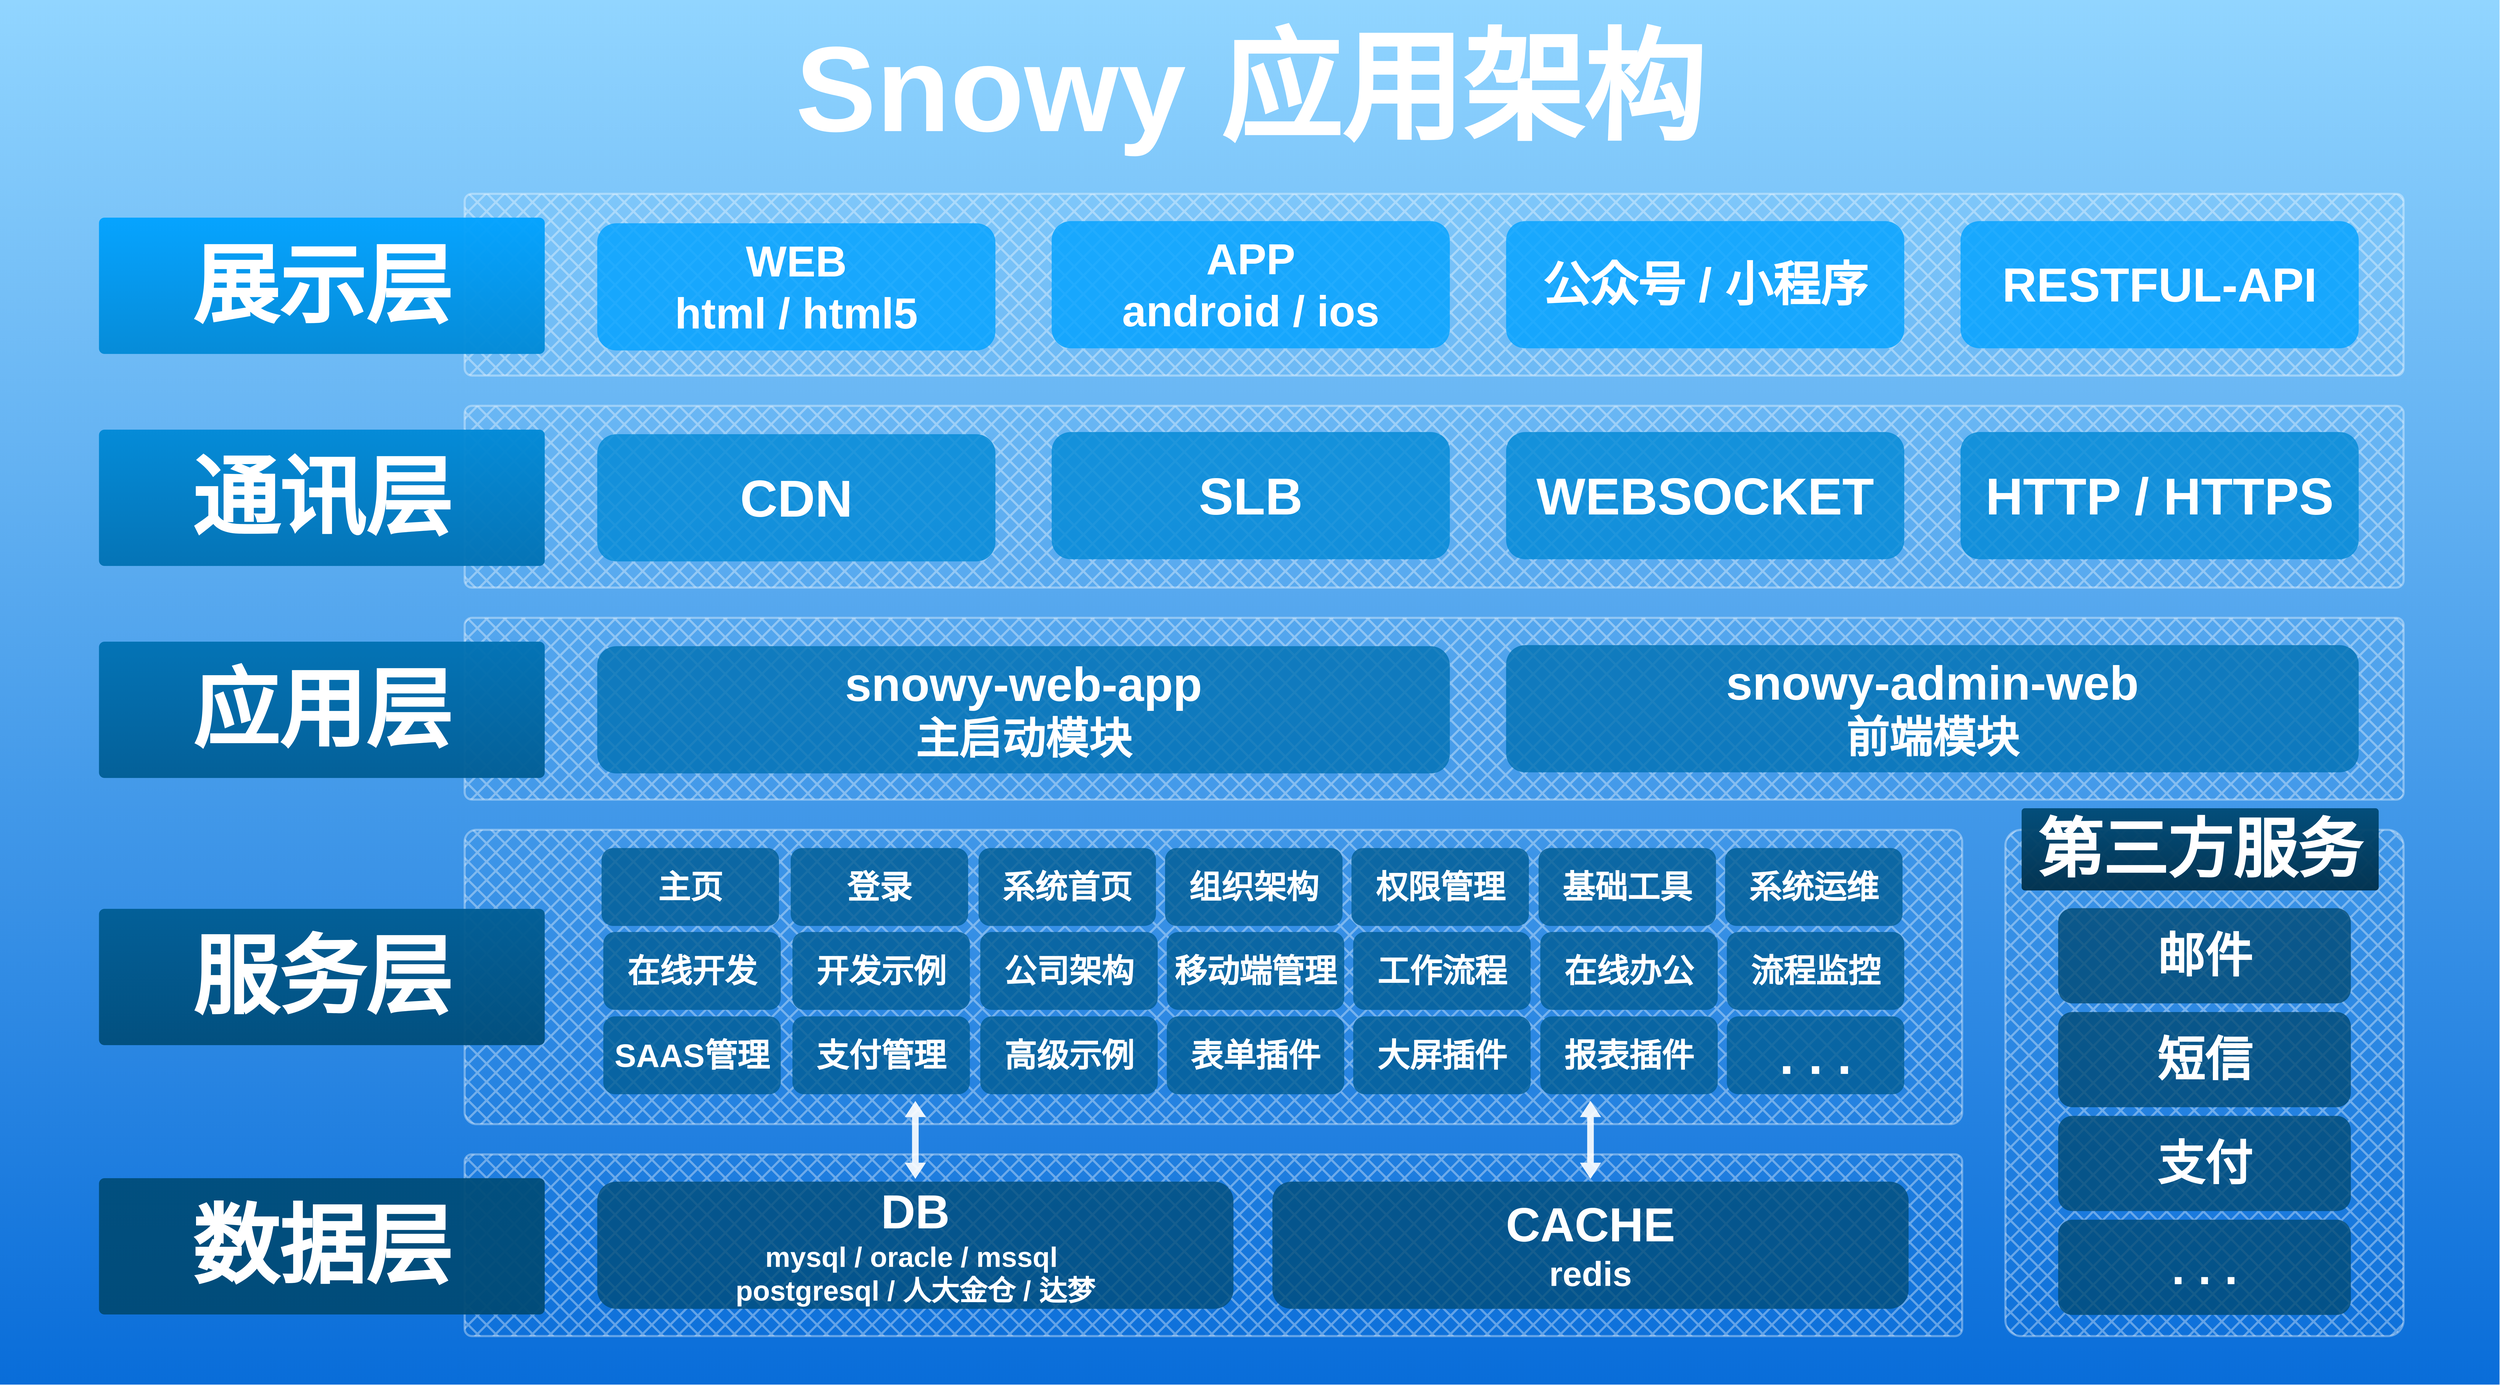 <mxfile version="20.8.16" type="device"><diagram name="第 1 页" id="Kx8VIuU5H8zVZk4iBe6g"><mxGraphModel dx="3947" dy="4696" grid="1" gridSize="10" guides="1" tooltips="1" connect="1" arrows="1" fold="1" page="1" pageScale="1" pageWidth="827" pageHeight="1169" background="none" math="0" shadow="0"><root><mxCell id="0"/><mxCell id="1" parent="0"/><mxCell id="4Srfthnc1ipONNGXLUVX-5" value="" style="rounded=0;whiteSpace=wrap;html=1;fontSize=70;fillColor=#91d5ff;gradientColor=#096dd9;strokeColor=none;gradientDirection=south;fillStyle=zigzag-line;aspect=fixed;" parent="1" vertex="1"><mxGeometry x="-430.0" y="170" width="5775.38" height="3200" as="geometry"/></mxCell><mxCell id="FLzds0h-Em5p2aTKlsyB-1" value="" style="rounded=1;whiteSpace=wrap;html=1;fillStyle=cross-hatch;strokeColor=#FFFFFF;fontFamily=Helvetica;fontSize=70;fontColor=#333333;fillColor=#FFFFFF;gradientDirection=north;strokeWidth=5;glass=0;shadow=0;arcSize=4;flipV=1;gradientColor=none;opacity=35;" parent="1" vertex="1"><mxGeometry x="643.69" y="618" width="4480" height="420" as="geometry"/></mxCell><mxCell id="4Srfthnc1ipONNGXLUVX-15" value="&lt;font style=&quot;&quot;&gt;&lt;b style=&quot;&quot;&gt;&lt;font style=&quot;&quot;&gt;&lt;font color=&quot;#ffffff&quot; style=&quot;font-size: 280px;&quot;&gt;Snowy 应用架构&lt;/font&gt;&lt;/font&gt;&lt;/b&gt;&lt;/font&gt;" style="text;html=1;strokeColor=none;fillColor=none;align=center;verticalAlign=middle;whiteSpace=wrap;rounded=0;perimeterSpacing=1;strokeWidth=5;fillStyle=zigzag-line;gradientColor=none;gradientDirection=north;" parent="1" vertex="1"><mxGeometry x="1336.75" y="230" width="2241.88" height="290" as="geometry"/></mxCell><mxCell id="4Srfthnc1ipONNGXLUVX-13" value="&lt;b&gt;&lt;font style=&quot;font-size: 200px;&quot;&gt;展示层&lt;/font&gt;&lt;/b&gt;" style="rounded=1;whiteSpace=wrap;html=1;fillStyle=auto;strokeColor=none;fontFamily=Helvetica;fontSize=70;fontColor=#ffffff;fillColor=#00A2FF;gradientDirection=north;strokeWidth=3;glass=0;shadow=0;arcSize=4;flipV=1;gradientColor=#0089D6;opacity=95;" parent="1" vertex="1"><mxGeometry x="-201.31" y="673" width="1030" height="315" as="geometry"/></mxCell><mxCell id="FLzds0h-Em5p2aTKlsyB-4" value="" style="rounded=1;whiteSpace=wrap;html=1;fillStyle=cross-hatch;strokeColor=#FFFFFF;fontFamily=Helvetica;fontSize=70;fontColor=#333333;fillColor=#FFFFFF;gradientDirection=north;strokeWidth=5;glass=0;shadow=0;arcSize=4;flipV=1;gradientColor=none;opacity=35;" parent="1" vertex="1"><mxGeometry x="643.69" y="1108" width="4480" height="420" as="geometry"/></mxCell><mxCell id="FLzds0h-Em5p2aTKlsyB-5" value="&lt;b&gt;&lt;font style=&quot;font-size: 200px;&quot;&gt;通讯层&lt;/font&gt;&lt;/b&gt;" style="rounded=1;whiteSpace=wrap;html=1;fillStyle=auto;strokeColor=none;fontFamily=Helvetica;fontSize=70;fontColor=#ffffff;fillColor=#0089D6;gradientDirection=north;strokeWidth=3;glass=0;shadow=0;arcSize=4;flipV=1;gradientColor=#0071B3;opacity=95;" parent="1" vertex="1"><mxGeometry x="-201.31" y="1163" width="1030" height="315" as="geometry"/></mxCell><mxCell id="FLzds0h-Em5p2aTKlsyB-6" value="" style="rounded=1;whiteSpace=wrap;html=1;fillStyle=cross-hatch;strokeColor=#FFFFFF;fontFamily=Helvetica;fontSize=70;fontColor=#333333;fillColor=#FFFFFF;gradientDirection=north;strokeWidth=5;glass=0;shadow=0;arcSize=4;flipV=1;gradientColor=none;opacity=35;" parent="1" vertex="1"><mxGeometry x="643.69" y="1598" width="4480" height="420" as="geometry"/></mxCell><mxCell id="FLzds0h-Em5p2aTKlsyB-7" value="&lt;b&gt;&lt;font style=&quot;font-size: 200px;&quot;&gt;应用层&lt;/font&gt;&lt;/b&gt;" style="rounded=1;whiteSpace=wrap;html=1;fillStyle=auto;strokeColor=none;fontFamily=Helvetica;fontSize=70;fontColor=#ffffff;fillColor=#0071B3;gradientDirection=north;strokeWidth=3;glass=0;shadow=0;arcSize=4;flipV=1;gradientColor=#005D94;opacity=95;" parent="1" vertex="1"><mxGeometry x="-201.31" y="1653" width="1030" height="315" as="geometry"/></mxCell><mxCell id="FLzds0h-Em5p2aTKlsyB-8" value="" style="rounded=1;whiteSpace=wrap;html=1;fillStyle=cross-hatch;strokeColor=#FFFFFF;fontFamily=Helvetica;fontSize=70;fontColor=#333333;fillColor=#FFFFFF;gradientDirection=north;strokeWidth=5;glass=0;shadow=0;arcSize=4;flipV=1;gradientColor=none;opacity=35;" parent="1" vertex="1"><mxGeometry x="643.69" y="2088" width="3460" height="680" as="geometry"/></mxCell><mxCell id="FLzds0h-Em5p2aTKlsyB-9" value="&lt;b&gt;&lt;font style=&quot;font-size: 200px;&quot;&gt;服务层&lt;/font&gt;&lt;/b&gt;" style="rounded=1;whiteSpace=wrap;html=1;fillStyle=auto;strokeColor=none;fontFamily=Helvetica;fontSize=70;fontColor=#ffffff;fillColor=#005D94;gradientDirection=north;strokeWidth=3;glass=0;shadow=0;arcSize=4;flipV=1;gradientColor=#004D7A;opacity=95;" parent="1" vertex="1"><mxGeometry x="-201.31" y="2270.5" width="1030" height="315" as="geometry"/></mxCell><mxCell id="FLzds0h-Em5p2aTKlsyB-10" value="" style="rounded=1;whiteSpace=wrap;html=1;fillStyle=cross-hatch;strokeColor=#FFFFFF;fontFamily=Helvetica;fontSize=70;fontColor=#333333;fillColor=#FFFFFF;gradientDirection=north;strokeWidth=5;glass=0;shadow=0;arcSize=4;flipV=1;gradientColor=none;opacity=35;" parent="1" vertex="1"><mxGeometry x="643.69" y="2838" width="3460" height="420" as="geometry"/></mxCell><mxCell id="FLzds0h-Em5p2aTKlsyB-11" value="&lt;b&gt;&lt;font style=&quot;font-size: 200px;&quot;&gt;数据层&lt;/font&gt;&lt;/b&gt;" style="rounded=1;whiteSpace=wrap;html=1;fillStyle=auto;strokeColor=none;fontFamily=Helvetica;fontSize=70;fontColor=#ffffff;fillColor=#004D7A;gradientDirection=north;strokeWidth=3;glass=0;shadow=0;arcSize=4;flipV=1;gradientColor=#004A75;opacity=95;" parent="1" vertex="1"><mxGeometry x="-201.31" y="2893" width="1030" height="315" as="geometry"/></mxCell><mxCell id="FLzds0h-Em5p2aTKlsyB-12" value="" style="rounded=1;whiteSpace=wrap;html=1;fillStyle=cross-hatch;strokeColor=#FFFFFF;fontFamily=Helvetica;fontSize=70;fontColor=#333333;fillColor=#FFFFFF;gradientDirection=north;strokeWidth=5;glass=0;shadow=0;arcSize=4;flipV=1;gradientColor=none;opacity=35;" parent="1" vertex="1"><mxGeometry x="4203.69" y="2088" width="920" height="1170" as="geometry"/></mxCell><mxCell id="FLzds0h-Em5p2aTKlsyB-13" value="&lt;b&gt;&lt;font style=&quot;font-size: 150px;&quot;&gt;第三方服务&lt;/font&gt;&lt;/b&gt;" style="rounded=1;whiteSpace=wrap;html=1;fillStyle=auto;strokeColor=none;fontFamily=Helvetica;fontSize=70;fontColor=#ffffff;fillColor=#004A75;gradientDirection=north;strokeWidth=3;glass=0;shadow=0;arcSize=4;flipV=1;gradientColor=#002F4A;opacity=95;" parent="1" vertex="1"><mxGeometry x="4241.19" y="2038" width="825" height="190" as="geometry"/></mxCell><mxCell id="IisdGV5goiB8E4fgq-Qt-1" value="&lt;h1&gt;&lt;b&gt;&lt;font style=&quot;font-size: 120px;&quot;&gt;CDN&lt;/font&gt;&lt;/b&gt;&lt;/h1&gt;" style="rounded=1;whiteSpace=wrap;html=1;fillColor=#0089D6;strokeColor=none;fontColor=#ffffff;strokeWidth=6;perimeterSpacing=0;dashed=1;dashPattern=1 1;opacity=80;" parent="1" vertex="1"><mxGeometry x="950" y="1173.5" width="920" height="294" as="geometry"/></mxCell><mxCell id="IisdGV5goiB8E4fgq-Qt-3" value="&lt;h1&gt;&lt;span&gt;&lt;font style=&quot;font-size: 120px;&quot;&gt;SLB&lt;/font&gt;&lt;/span&gt;&lt;/h1&gt;" style="rounded=1;whiteSpace=wrap;html=1;fillColor=#0089D6;strokeColor=none;fontColor=#ffffff;strokeWidth=6;perimeterSpacing=0;dashed=1;dashPattern=1 1;fontStyle=1;opacity=80;" parent="1" vertex="1"><mxGeometry x="2000" y="1168.5" width="920" height="294" as="geometry"/></mxCell><mxCell id="IisdGV5goiB8E4fgq-Qt-4" value="&lt;h1&gt;&lt;b&gt;&lt;font style=&quot;font-size: 120px;&quot;&gt;WEBSOCKET&lt;/font&gt;&lt;/b&gt;&lt;/h1&gt;" style="rounded=1;whiteSpace=wrap;html=1;fillColor=#0089D6;strokeColor=none;fontColor=#ffffff;strokeWidth=6;perimeterSpacing=0;dashed=1;dashPattern=1 1;opacity=80;" parent="1" vertex="1"><mxGeometry x="3050" y="1168.5" width="920" height="294" as="geometry"/></mxCell><mxCell id="IisdGV5goiB8E4fgq-Qt-5" value="&lt;h1&gt;&lt;b&gt;&lt;font style=&quot;font-size: 120px;&quot;&gt;HTTP / HTTPS&lt;/font&gt;&lt;/b&gt;&lt;/h1&gt;" style="rounded=1;whiteSpace=wrap;html=1;fillColor=#0089D6;strokeColor=none;fontColor=#ffffff;strokeWidth=6;perimeterSpacing=0;dashed=1;dashPattern=1 1;opacity=80;" parent="1" vertex="1"><mxGeometry x="4100" y="1168.5" width="920" height="294" as="geometry"/></mxCell><mxCell id="IisdGV5goiB8E4fgq-Qt-7" value="&lt;h2 style=&quot;font-size: 100px;&quot;&gt;&lt;b style=&quot;&quot;&gt;&lt;font style=&quot;font-size: 100px;&quot;&gt;WEB&lt;br&gt;&lt;/font&gt;&lt;/b&gt;&lt;b style=&quot;&quot;&gt;&lt;font style=&quot;font-size: 100px;&quot;&gt;html / html5&lt;/font&gt;&lt;/b&gt;&lt;/h2&gt;" style="rounded=1;whiteSpace=wrap;html=1;fillColor=#00A2FF;strokeColor=none;fontColor=#ffffff;strokeWidth=6;perimeterSpacing=0;dashed=1;dashPattern=1 1;opacity=80;" parent="1" vertex="1"><mxGeometry x="950" y="686" width="920" height="294" as="geometry"/></mxCell><mxCell id="IisdGV5goiB8E4fgq-Qt-8" value="&lt;h2 style=&quot;font-size: 100px;&quot;&gt;&lt;font style=&quot;font-size: 100px;&quot;&gt;APP&lt;br&gt;&lt;/font&gt;&lt;font style=&quot;font-size: 100px;&quot;&gt;android / ios&lt;/font&gt;&lt;/h2&gt;" style="rounded=1;whiteSpace=wrap;html=1;fillColor=#00A2FF;strokeColor=none;fontColor=#ffffff;strokeWidth=6;perimeterSpacing=0;dashed=1;dashPattern=1 1;fontStyle=1;opacity=80;" parent="1" vertex="1"><mxGeometry x="2000" y="681" width="920" height="294" as="geometry"/></mxCell><mxCell id="IisdGV5goiB8E4fgq-Qt-9" value="&lt;h2&gt;&lt;b&gt;&lt;font style=&quot;font-size: 110px;&quot;&gt;公众号 / 小程序&lt;/font&gt;&lt;/b&gt;&lt;/h2&gt;" style="rounded=1;whiteSpace=wrap;html=1;fillColor=#00A2FF;strokeColor=none;fontColor=#ffffff;strokeWidth=6;perimeterSpacing=0;dashed=1;dashPattern=1 1;opacity=80;" parent="1" vertex="1"><mxGeometry x="3050" y="681" width="920" height="294" as="geometry"/></mxCell><mxCell id="IisdGV5goiB8E4fgq-Qt-10" value="&lt;h2&gt;&lt;b&gt;&lt;font style=&quot;font-size: 110px;&quot;&gt;RESTFUL-API&lt;/font&gt;&lt;/b&gt;&lt;/h2&gt;" style="rounded=1;whiteSpace=wrap;html=1;fillColor=#00A2FF;strokeColor=none;fontColor=#ffffff;strokeWidth=6;perimeterSpacing=0;dashed=1;dashPattern=1 1;opacity=80;" parent="1" vertex="1"><mxGeometry x="4100" y="681" width="920" height="294" as="geometry"/></mxCell><mxCell id="IisdGV5goiB8E4fgq-Qt-13" value="&lt;h2 style=&quot;&quot;&gt;&lt;font style=&quot;font-size: 110px;&quot;&gt;snowy-web-app&lt;br&gt;&lt;/font&gt;&lt;font style=&quot;font-size: 100px;&quot;&gt;主启动模块&lt;/font&gt;&lt;/h2&gt;" style="rounded=1;whiteSpace=wrap;html=1;fillColor=#0071B3;strokeColor=none;fontColor=#ffffff;strokeWidth=6;perimeterSpacing=0;dashed=1;dashPattern=1 1;opacity=80;" parent="1" vertex="1"><mxGeometry x="950" y="1663.5" width="1970" height="294" as="geometry"/></mxCell><mxCell id="IisdGV5goiB8E4fgq-Qt-14" value="&lt;h2 style=&quot;&quot;&gt;&lt;font style=&quot;font-size: 110px;&quot;&gt;snowy-admin-web&lt;br&gt;&lt;/font&gt;&lt;font style=&quot;font-size: 100px;&quot;&gt;前端模块&lt;/font&gt;&lt;/h2&gt;" style="rounded=1;whiteSpace=wrap;html=1;fillColor=#0071B3;strokeColor=none;fontColor=#ffffff;strokeWidth=6;perimeterSpacing=0;dashed=1;dashPattern=1 1;opacity=80;" parent="1" vertex="1"><mxGeometry x="3050" y="1661" width="1970" height="294" as="geometry"/></mxCell><mxCell id="IisdGV5goiB8E4fgq-Qt-15" value="&lt;b style=&quot;&quot;&gt;&lt;font style=&quot;font-size: 110px;&quot;&gt;邮件&lt;/font&gt;&lt;/b&gt;" style="rounded=1;whiteSpace=wrap;html=1;fillColor=#004A75;strokeColor=none;fontColor=#ffffff;strokeWidth=6;perimeterSpacing=0;dashed=1;dashPattern=1 1;opacity=80;" parent="1" vertex="1"><mxGeometry x="4325.53" y="2269" width="676.31" height="220" as="geometry"/></mxCell><mxCell id="IisdGV5goiB8E4fgq-Qt-16" value="&lt;b style=&quot;&quot;&gt;&lt;font style=&quot;font-size: 110px;&quot;&gt;短信&lt;/font&gt;&lt;/b&gt;" style="rounded=1;whiteSpace=wrap;html=1;fillColor=#004A75;strokeColor=none;fontColor=#ffffff;strokeWidth=6;perimeterSpacing=0;dashed=1;dashPattern=1 1;opacity=80;" parent="1" vertex="1"><mxGeometry x="4325.53" y="2509" width="676.31" height="220" as="geometry"/></mxCell><mxCell id="IisdGV5goiB8E4fgq-Qt-17" value="&lt;span style=&quot;font-size: 110px;&quot;&gt;&lt;b&gt;支付&lt;/b&gt;&lt;/span&gt;" style="rounded=1;whiteSpace=wrap;html=1;fillColor=#004A75;strokeColor=none;fontColor=#ffffff;strokeWidth=6;perimeterSpacing=0;dashed=1;dashPattern=1 1;opacity=80;" parent="1" vertex="1"><mxGeometry x="4325.53" y="2749" width="676.31" height="220" as="geometry"/></mxCell><mxCell id="IisdGV5goiB8E4fgq-Qt-18" value="&lt;b style=&quot;&quot;&gt;&lt;font style=&quot;font-size: 110px;&quot;&gt;. . .&lt;/font&gt;&lt;/b&gt;" style="rounded=1;whiteSpace=wrap;html=1;fillColor=#004A75;strokeColor=none;fontColor=#ffffff;strokeWidth=6;perimeterSpacing=0;dashed=1;dashPattern=1 1;opacity=80;" parent="1" vertex="1"><mxGeometry x="4325.53" y="2989" width="676.31" height="220" as="geometry"/></mxCell><mxCell id="IisdGV5goiB8E4fgq-Qt-19" value="&lt;h3 style=&quot;font-size: 65px;&quot;&gt;&lt;font style=&quot;font-size: 110px;&quot;&gt;DB&lt;br&gt;&lt;/font&gt;&lt;font style=&quot;font-size: 65px;&quot;&gt;mysql / oracle / mssql&amp;nbsp;&lt;br&gt;&lt;/font&gt;&lt;font style=&quot;font-size: 65px;&quot;&gt;postgresql / 人大金仓 / 达梦&lt;/font&gt;&lt;/h3&gt;" style="rounded=1;whiteSpace=wrap;html=1;fillColor=#004D7A;strokeColor=none;fontColor=#ffffff;strokeWidth=6;perimeterSpacing=0;dashed=1;dashPattern=1 1;opacity=80;" parent="1" vertex="1"><mxGeometry x="950" y="2901" width="1470" height="294" as="geometry"/></mxCell><mxCell id="IisdGV5goiB8E4fgq-Qt-20" value="&lt;h2 style=&quot;&quot;&gt;&lt;font style=&quot;font-size: 110px;&quot;&gt;CACHE&lt;br&gt;&lt;/font&gt;&lt;font style=&quot;font-size: 80px;&quot;&gt;redis&lt;/font&gt;&lt;/h2&gt;" style="rounded=1;whiteSpace=wrap;html=1;fillColor=#004D7A;strokeColor=none;fontColor=#ffffff;strokeWidth=6;perimeterSpacing=0;dashed=1;dashPattern=1 1;opacity=80;" parent="1" vertex="1"><mxGeometry x="2510" y="2901" width="1470" height="294" as="geometry"/></mxCell><mxCell id="IisdGV5goiB8E4fgq-Qt-22" value="" style="shape=doubleArrow;whiteSpace=wrap;html=1;dashed=1;dashPattern=1 1;strokeColor=none;strokeWidth=6;fontSize=65;fillColor=#FFFFFF;opacity=90;flipV=1;flipH=1;arrowWidth=0.312;arrowSize=0.207;rotation=90;" parent="1" vertex="1"><mxGeometry x="1595" y="2780" width="180" height="49" as="geometry"/></mxCell><mxCell id="IisdGV5goiB8E4fgq-Qt-23" value="" style="shape=doubleArrow;whiteSpace=wrap;html=1;dashed=1;dashPattern=1 1;strokeColor=none;strokeWidth=6;fontSize=65;fillColor=#FFFFFF;opacity=90;flipV=1;flipH=1;arrowWidth=0.312;arrowSize=0.207;rotation=90;" parent="1" vertex="1"><mxGeometry x="3155" y="2780" width="180" height="49" as="geometry"/></mxCell><mxCell id="IisdGV5goiB8E4fgq-Qt-25" value="&lt;h1&gt;&lt;b&gt;&lt;font style=&quot;font-size: 75px;&quot;&gt;主页&lt;/font&gt;&lt;/b&gt;&lt;/h1&gt;" style="rounded=1;whiteSpace=wrap;html=1;fillColor=#005D94;strokeColor=none;fontColor=#ffffff;strokeWidth=6;perimeterSpacing=0;dashed=1;dashPattern=1 1;opacity=80;" parent="1" vertex="1"><mxGeometry x="960" y="2130" width="410" height="180" as="geometry"/></mxCell><mxCell id="IisdGV5goiB8E4fgq-Qt-26" value="&lt;h1&gt;&lt;b&gt;&lt;font style=&quot;font-size: 75px;&quot;&gt;登录&lt;/font&gt;&lt;/b&gt;&lt;/h1&gt;" style="rounded=1;whiteSpace=wrap;html=1;fillColor=#005D94;strokeColor=none;fontColor=#ffffff;strokeWidth=6;perimeterSpacing=0;dashed=1;dashPattern=1 1;opacity=80;" parent="1" vertex="1"><mxGeometry x="1397" y="2130" width="410" height="180" as="geometry"/></mxCell><mxCell id="IisdGV5goiB8E4fgq-Qt-27" value="&lt;h1&gt;&lt;b&gt;&lt;font style=&quot;font-size: 75px;&quot;&gt;系统首页&lt;/font&gt;&lt;/b&gt;&lt;/h1&gt;" style="rounded=1;whiteSpace=wrap;html=1;fillColor=#005D94;strokeColor=none;fontColor=#ffffff;strokeWidth=6;perimeterSpacing=0;dashed=1;dashPattern=1 1;opacity=80;" parent="1" vertex="1"><mxGeometry x="1831" y="2130" width="410" height="180" as="geometry"/></mxCell><mxCell id="IisdGV5goiB8E4fgq-Qt-28" value="&lt;h1&gt;&lt;b&gt;&lt;font style=&quot;font-size: 75px;&quot;&gt;组织架构&lt;/font&gt;&lt;/b&gt;&lt;/h1&gt;" style="rounded=1;whiteSpace=wrap;html=1;fillColor=#005D94;strokeColor=none;fontColor=#ffffff;strokeWidth=6;perimeterSpacing=0;dashed=1;dashPattern=1 1;opacity=80;" parent="1" vertex="1"><mxGeometry x="2262" y="2130" width="410" height="180" as="geometry"/></mxCell><mxCell id="IisdGV5goiB8E4fgq-Qt-29" value="&lt;h1&gt;&lt;b&gt;&lt;font style=&quot;font-size: 75px;&quot;&gt;权限管理&lt;/font&gt;&lt;/b&gt;&lt;/h1&gt;" style="rounded=1;whiteSpace=wrap;html=1;fillColor=#005D94;strokeColor=none;fontColor=#ffffff;strokeWidth=6;perimeterSpacing=0;dashed=1;dashPattern=1 1;opacity=80;" parent="1" vertex="1"><mxGeometry x="2692.69" y="2130" width="410" height="180" as="geometry"/></mxCell><mxCell id="IisdGV5goiB8E4fgq-Qt-30" value="&lt;h1&gt;&lt;b&gt;&lt;font style=&quot;font-size: 75px;&quot;&gt;基础工具&lt;/font&gt;&lt;/b&gt;&lt;/h1&gt;" style="rounded=1;whiteSpace=wrap;html=1;fillColor=#005D94;strokeColor=none;fontColor=#ffffff;strokeWidth=6;perimeterSpacing=0;dashed=1;dashPattern=1 1;opacity=80;" parent="1" vertex="1"><mxGeometry x="3125" y="2130" width="410" height="180" as="geometry"/></mxCell><mxCell id="IisdGV5goiB8E4fgq-Qt-31" value="&lt;h1&gt;&lt;b&gt;&lt;font style=&quot;font-size: 75px;&quot;&gt;系统运维&lt;/font&gt;&lt;/b&gt;&lt;/h1&gt;" style="rounded=1;whiteSpace=wrap;html=1;fillColor=#005D94;strokeColor=none;fontColor=#ffffff;strokeWidth=6;perimeterSpacing=0;dashed=1;dashPattern=1 1;opacity=80;" parent="1" vertex="1"><mxGeometry x="3556" y="2130" width="410" height="180" as="geometry"/></mxCell><mxCell id="IisdGV5goiB8E4fgq-Qt-33" value="&lt;h1&gt;&lt;b&gt;&lt;font style=&quot;font-size: 75px;&quot;&gt;流程监控&lt;/font&gt;&lt;/b&gt;&lt;/h1&gt;" style="rounded=1;whiteSpace=wrap;html=1;fillColor=#005D94;strokeColor=none;fontColor=#ffffff;strokeWidth=6;perimeterSpacing=0;dashed=1;dashPattern=1 1;opacity=80;" parent="1" vertex="1"><mxGeometry x="3560" y="2324" width="410" height="180" as="geometry"/></mxCell><mxCell id="IisdGV5goiB8E4fgq-Qt-34" value="&lt;h1&gt;&lt;b&gt;&lt;font style=&quot;font-size: 75px;&quot;&gt;在线办公&lt;/font&gt;&lt;/b&gt;&lt;/h1&gt;" style="rounded=1;whiteSpace=wrap;html=1;fillColor=#005D94;strokeColor=none;fontColor=#ffffff;strokeWidth=6;perimeterSpacing=0;dashed=1;dashPattern=1 1;opacity=80;" parent="1" vertex="1"><mxGeometry x="3129" y="2324" width="410" height="180" as="geometry"/></mxCell><mxCell id="IisdGV5goiB8E4fgq-Qt-35" value="&lt;h1&gt;&lt;b&gt;&lt;font style=&quot;font-size: 75px;&quot;&gt;工作流程&lt;/font&gt;&lt;/b&gt;&lt;/h1&gt;" style="rounded=1;whiteSpace=wrap;html=1;fillColor=#005D94;strokeColor=none;fontColor=#ffffff;strokeWidth=6;perimeterSpacing=0;dashed=1;dashPattern=1 1;opacity=80;" parent="1" vertex="1"><mxGeometry x="2696.69" y="2324" width="410" height="180" as="geometry"/></mxCell><mxCell id="IisdGV5goiB8E4fgq-Qt-36" value="&lt;h1&gt;&lt;b&gt;&lt;font style=&quot;font-size: 75px;&quot;&gt;移动端管理&lt;/font&gt;&lt;/b&gt;&lt;/h1&gt;" style="rounded=1;whiteSpace=wrap;html=1;fillColor=#005D94;strokeColor=none;fontColor=#ffffff;strokeWidth=6;perimeterSpacing=0;dashed=1;dashPattern=1 1;opacity=80;" parent="1" vertex="1"><mxGeometry x="2266" y="2324" width="410" height="180" as="geometry"/></mxCell><mxCell id="IisdGV5goiB8E4fgq-Qt-37" value="&lt;h1&gt;&lt;b&gt;&lt;font style=&quot;font-size: 75px;&quot;&gt;公司架构&lt;/font&gt;&lt;/b&gt;&lt;/h1&gt;" style="rounded=1;whiteSpace=wrap;html=1;fillColor=#005D94;strokeColor=none;fontColor=#ffffff;strokeWidth=6;perimeterSpacing=0;dashed=1;dashPattern=1 1;opacity=80;" parent="1" vertex="1"><mxGeometry x="1835" y="2324" width="410" height="180" as="geometry"/></mxCell><mxCell id="IisdGV5goiB8E4fgq-Qt-38" value="&lt;h1&gt;&lt;b&gt;&lt;font style=&quot;font-size: 75px;&quot;&gt;开发示例&lt;/font&gt;&lt;/b&gt;&lt;/h1&gt;" style="rounded=1;whiteSpace=wrap;html=1;fillColor=#005D94;strokeColor=none;fontColor=#ffffff;strokeWidth=6;perimeterSpacing=0;dashed=1;dashPattern=1 1;opacity=80;" parent="1" vertex="1"><mxGeometry x="1401" y="2324" width="410" height="180" as="geometry"/></mxCell><mxCell id="IisdGV5goiB8E4fgq-Qt-39" value="&lt;h1&gt;&lt;b&gt;&lt;font style=&quot;font-size: 75px;&quot;&gt;在线开发&lt;/font&gt;&lt;/b&gt;&lt;/h1&gt;" style="rounded=1;whiteSpace=wrap;html=1;fillColor=#005D94;strokeColor=none;fontColor=#ffffff;strokeWidth=6;perimeterSpacing=0;dashed=1;dashPattern=1 1;opacity=80;" parent="1" vertex="1"><mxGeometry x="964" y="2324" width="410" height="180" as="geometry"/></mxCell><mxCell id="IisdGV5goiB8E4fgq-Qt-55" value="&lt;h1&gt;&lt;b&gt;&lt;font style=&quot;font-size: 75px;&quot;&gt;SAAS管理&lt;/font&gt;&lt;/b&gt;&lt;/h1&gt;" style="rounded=1;whiteSpace=wrap;html=1;fillColor=#005D94;strokeColor=none;fontColor=#ffffff;strokeWidth=6;perimeterSpacing=0;dashed=1;dashPattern=1 1;opacity=80;" parent="1" vertex="1"><mxGeometry x="964" y="2519" width="410" height="180" as="geometry"/></mxCell><mxCell id="IisdGV5goiB8E4fgq-Qt-56" value="&lt;h1&gt;&lt;b&gt;&lt;font style=&quot;font-size: 75px;&quot;&gt;支付管理&lt;/font&gt;&lt;/b&gt;&lt;/h1&gt;" style="rounded=1;whiteSpace=wrap;html=1;fillColor=#005D94;strokeColor=none;fontColor=#ffffff;strokeWidth=6;perimeterSpacing=0;dashed=1;dashPattern=1 1;opacity=80;" parent="1" vertex="1"><mxGeometry x="1401" y="2519" width="410" height="180" as="geometry"/></mxCell><mxCell id="IisdGV5goiB8E4fgq-Qt-57" value="&lt;h1&gt;&lt;b&gt;&lt;font style=&quot;font-size: 75px;&quot;&gt;高级示例&lt;/font&gt;&lt;/b&gt;&lt;/h1&gt;" style="rounded=1;whiteSpace=wrap;html=1;fillColor=#005D94;strokeColor=none;fontColor=#ffffff;strokeWidth=6;perimeterSpacing=0;dashed=1;dashPattern=1 1;opacity=80;" parent="1" vertex="1"><mxGeometry x="1835" y="2519" width="410" height="180" as="geometry"/></mxCell><mxCell id="IisdGV5goiB8E4fgq-Qt-58" value="&lt;h1&gt;&lt;b&gt;&lt;font style=&quot;font-size: 75px;&quot;&gt;表单插件&lt;/font&gt;&lt;/b&gt;&lt;/h1&gt;" style="rounded=1;whiteSpace=wrap;html=1;fillColor=#005D94;strokeColor=none;fontColor=#ffffff;strokeWidth=6;perimeterSpacing=0;dashed=1;dashPattern=1 1;opacity=80;" parent="1" vertex="1"><mxGeometry x="2266" y="2519" width="410" height="180" as="geometry"/></mxCell><mxCell id="IisdGV5goiB8E4fgq-Qt-59" value="&lt;h1&gt;&lt;b&gt;&lt;font style=&quot;font-size: 75px;&quot;&gt;大屏插件&lt;/font&gt;&lt;/b&gt;&lt;/h1&gt;" style="rounded=1;whiteSpace=wrap;html=1;fillColor=#005D94;strokeColor=none;fontColor=#ffffff;strokeWidth=6;perimeterSpacing=0;dashed=1;dashPattern=1 1;opacity=80;" parent="1" vertex="1"><mxGeometry x="2696.69" y="2519" width="410" height="180" as="geometry"/></mxCell><mxCell id="IisdGV5goiB8E4fgq-Qt-60" value="&lt;h1&gt;&lt;b&gt;&lt;font style=&quot;font-size: 75px;&quot;&gt;报表插件&lt;/font&gt;&lt;/b&gt;&lt;/h1&gt;" style="rounded=1;whiteSpace=wrap;html=1;fillColor=#005D94;strokeColor=none;fontColor=#ffffff;strokeWidth=6;perimeterSpacing=0;dashed=1;dashPattern=1 1;opacity=80;" parent="1" vertex="1"><mxGeometry x="3129" y="2519" width="410" height="180" as="geometry"/></mxCell><mxCell id="IisdGV5goiB8E4fgq-Qt-61" value="&lt;h1&gt;&lt;b&gt;&lt;font style=&quot;font-size: 120px;&quot;&gt;. . .&lt;/font&gt;&lt;/b&gt;&lt;/h1&gt;" style="rounded=1;whiteSpace=wrap;html=1;fillColor=#005D94;strokeColor=none;fontColor=#ffffff;strokeWidth=6;perimeterSpacing=0;dashed=1;dashPattern=1 1;opacity=80;" parent="1" vertex="1"><mxGeometry x="3560" y="2519" width="410" height="180" as="geometry"/></mxCell></root></mxGraphModel></diagram></mxfile>